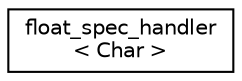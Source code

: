 digraph "Graphical Class Hierarchy"
{
  edge [fontname="Helvetica",fontsize="10",labelfontname="Helvetica",labelfontsize="10"];
  node [fontname="Helvetica",fontsize="10",shape=record];
  rankdir="LR";
  Node1 [label="float_spec_handler\l\< Char \>",height=0.2,width=0.4,color="black", fillcolor="white", style="filled",URL="$structfloat__spec__handler.html"];
}
